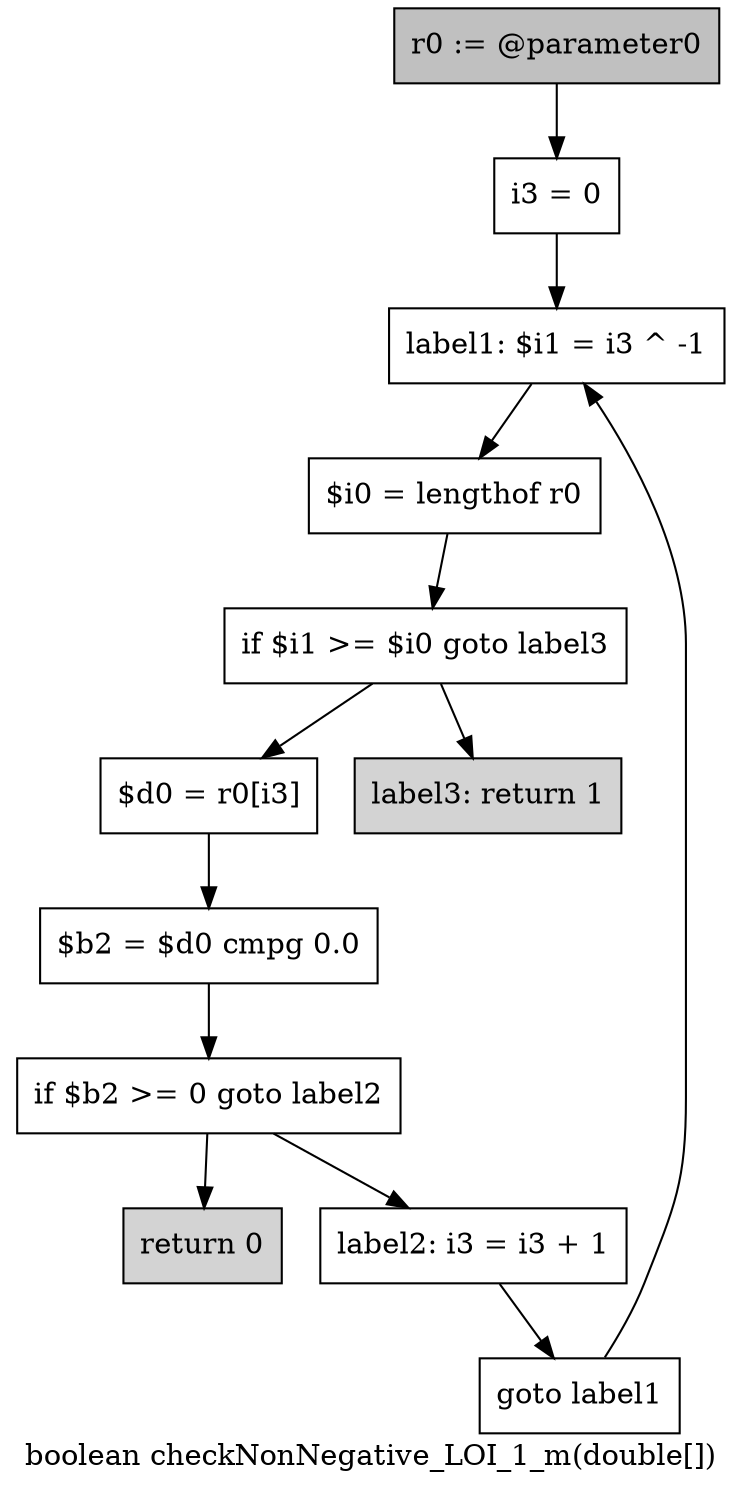 digraph "boolean checkNonNegative_LOI_1_m(double[])" {
    label="boolean checkNonNegative_LOI_1_m(double[])";
    node [shape=box];
    "0" [style=filled,fillcolor=gray,label="r0 := @parameter0",];
    "1" [label="i3 = 0",];
    "0"->"1";
    "2" [label="label1: $i1 = i3 ^ -1",];
    "1"->"2";
    "3" [label="$i0 = lengthof r0",];
    "2"->"3";
    "4" [label="if $i1 >= $i0 goto label3",];
    "3"->"4";
    "5" [label="$d0 = r0[i3]",];
    "4"->"5";
    "11" [style=filled,fillcolor=lightgray,label="label3: return 1",];
    "4"->"11";
    "6" [label="$b2 = $d0 cmpg 0.0",];
    "5"->"6";
    "7" [label="if $b2 >= 0 goto label2",];
    "6"->"7";
    "8" [style=filled,fillcolor=lightgray,label="return 0",];
    "7"->"8";
    "9" [label="label2: i3 = i3 + 1",];
    "7"->"9";
    "10" [label="goto label1",];
    "9"->"10";
    "10"->"2";
}
